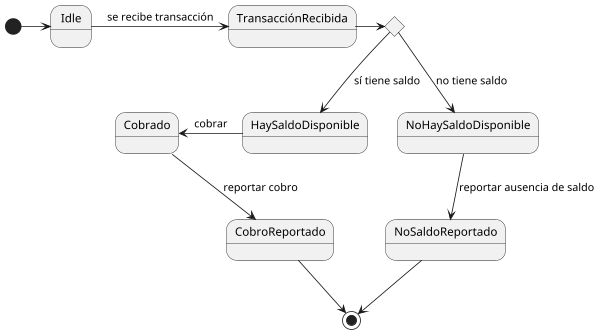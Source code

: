@startuml
scale 600 width

[*] -right-> Idle
state TransacciónRecibida <<sldreceiver>>

Idle -right-> TransacciónRecibida : se recibe transacción 

state Branch <<choice>>

TransacciónRecibida -right-> Branch

Branch -down-> HaySaldoDisponible : sí tiene saldo
Branch -down-> NoHaySaldoDisponible : no tiene saldo

HaySaldoDisponible -left-> Cobrado : cobrar
Cobrado -down-> CobroReportado : reportar cobro
CobroReportado -down-> [*]

NoHaySaldoDisponible -down-> NoSaldoReportado : reportar ausencia de saldo
NoSaldoReportado -down-> [*]
@enduml